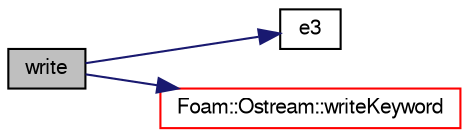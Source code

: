 digraph "write"
{
  bgcolor="transparent";
  edge [fontname="FreeSans",fontsize="10",labelfontname="FreeSans",labelfontsize="10"];
  node [fontname="FreeSans",fontsize="10",shape=record];
  rankdir="LR";
  Node1757 [label="write",height=0.2,width=0.4,color="black", fillcolor="grey75", style="filled", fontcolor="black"];
  Node1757 -> Node1758 [color="midnightblue",fontsize="10",style="solid",fontname="FreeSans"];
  Node1758 [label="e3",height=0.2,width=0.4,color="black",URL="$a25002.html#ac1398080ba7864f25e4619dc2e602dee",tooltip="Return local Cartesian z-axis. "];
  Node1757 -> Node1759 [color="midnightblue",fontsize="10",style="solid",fontname="FreeSans"];
  Node1759 [label="Foam::Ostream::writeKeyword",height=0.2,width=0.4,color="red",URL="$a26238.html#a3c58b2bb9174ea3c4a5fa58095d1290e",tooltip="Write the keyword followed by an appropriate indentation. "];
}
